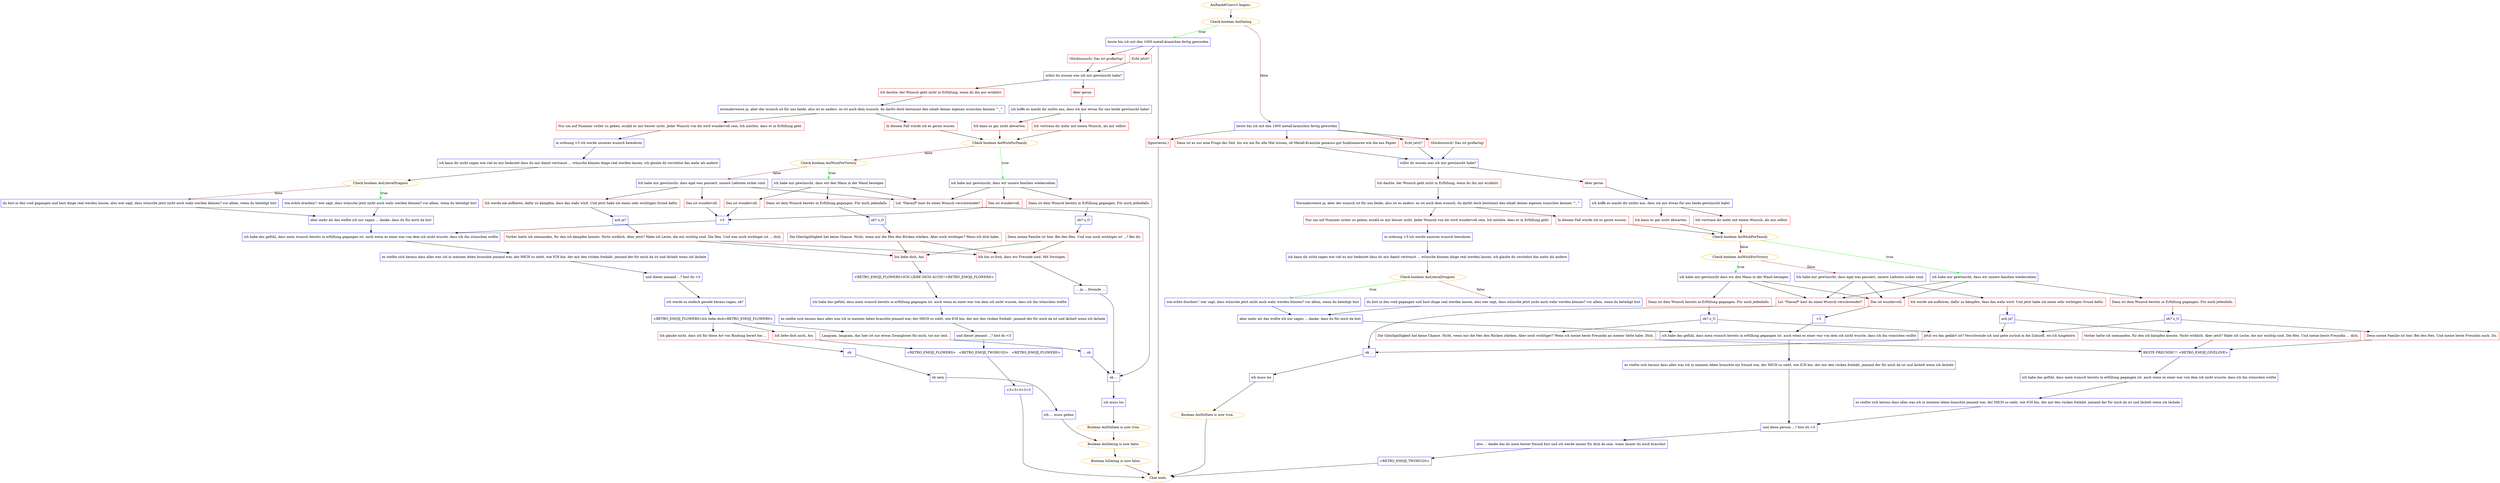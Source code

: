 digraph {
	"AoiRank6Convo1 begins." [color=orange];
		"AoiRank6Convo1 begins." -> j783435710;
	j783435710 [label="Check boolean AoiDating",color=orange];
		j783435710 -> j3814945259 [label=true,color=green];
		j783435710 -> j1309660052 [label=false,color=brown];
	j3814945259 [label="heute bin ich mit den 1000 metall-kranichen fertig geworden",shape=box,color=blue];
		j3814945259 -> j3909731189;
		j3814945259 -> j3526523189;
		j3814945259 -> j4221938618;
	j1309660052 [label="heute bin ich mit den 1000 metall-kranichen fertig geworden",shape=box,color=blue];
		j1309660052 -> j2051860988;
		j1309660052 -> j3186578672;
		j1309660052 -> j928410318;
		j1309660052 -> j4221938618;
	j3909731189 [label="Echt jetzt?",shape=box,color=red];
		j3909731189 -> j1546282463;
	j3526523189 [label="Glückwunsch! Das ist großartig!",shape=box,color=red];
		j3526523189 -> j1546282463;
	j4221938618 [label="[Ignorieren.]",shape=box,color=red];
		j4221938618 -> "Chat ends.";
	j2051860988 [label="Dann ist es nur eine Frage der Zeit, bis wir ein für alle Mal wissen, ob Metall-Kraniche genauso gut funktionieren wie die aus Papier.",shape=box,color=red];
		j2051860988 -> j3877050853;
	j3186578672 [label="Echt jetzt?",shape=box,color=red];
		j3186578672 -> j3877050853;
	j928410318 [label="Glückwunsch! Das ist großartig!",shape=box,color=red];
		j928410318 -> j3877050853;
	j1546282463 [label="willst du wissen was ich mir gewünscht habe?",shape=box,color=blue];
		j1546282463 -> j1355302075;
		j1546282463 -> j3514755848;
	"Chat ends." [color=orange];
	j3877050853 [label="willst du wissen was ich mir gewünscht habe?",shape=box,color=blue];
		j3877050853 -> j1078533043;
		j3877050853 -> j2138930964;
	j1355302075 [label="Ich dachte, der Wunsch geht nicht in Erfüllung, wenn du ihn mir erzählst.",shape=box,color=red];
		j1355302075 -> j78523954;
	j3514755848 [label="Aber gerne.",shape=box,color=red];
		j3514755848 -> j2550344833;
	j1078533043 [label="Ich dachte, der Wunsch geht nicht in Erfüllung, wenn du ihn mir erzählst.",shape=box,color=red];
		j1078533043 -> j3373328018;
	j2138930964 [label="Aber gerne.",shape=box,color=red];
		j2138930964 -> j2940368317;
	j78523954 [label="normalerweise ja, aber der wunsch ist für uns beide, also ist es anders. es ist auch dein wunsch. du darfst doch bestimmt den inhalt deines eigenen wunsches kennen ^_^",shape=box,color=blue];
		j78523954 -> j688761298;
		j78523954 -> j1274507319;
	j2550344833 [label="ich hoffe es macht dir nichts aus, dass ich mir etwas für uns beide gewünscht habe!",shape=box,color=blue];
		j2550344833 -> j3780196122;
		j2550344833 -> j4119841446;
	j3373328018 [label="Normalerweise ja, aber der wunsch ist für uns beide, also ist es anders. es ist auch dein wunsch. du darfst doch bestimmt den inhalt deines eigenen wunsches kennen ^_^",shape=box,color=blue];
		j3373328018 -> j2522999230;
		j3373328018 -> j1425479188;
	j2940368317 [label="ich hoffe es macht dir nichts aus, dass ich mir etwas für uns beide gewünscht habe!",shape=box,color=blue];
		j2940368317 -> j2673173349;
		j2940368317 -> j3210628856;
	j688761298 [label="Nur um auf Nummer sicher zu gehen, erzähl es mir besser nicht. Jeder Wunsch von dir wird wundervoll sein. Ich möchte, dass er in Erfüllung geht.",shape=box,color=red];
		j688761298 -> j879206564;
	j1274507319 [label="In diesem Fall würde ich es gerne wissen.",shape=box,color=red];
		j1274507319 -> j3247860844;
	j3780196122 [label="Ich vertraue dir mehr mit einem Wunsch, als mir selbst.",shape=box,color=red];
		j3780196122 -> j3247860844;
	j4119841446 [label="Ich kann es gar nicht abwarten.",shape=box,color=red];
		j4119841446 -> j3247860844;
	j2522999230 [label="Nur um auf Nummer sicher zu gehen, erzähl es mir besser nicht. Jeder Wunsch von dir wird wundervoll sein. Ich möchte, dass er in Erfüllung geht.",shape=box,color=red];
		j2522999230 -> j782596723;
	j1425479188 [label="In diesem Fall würde ich es gerne wissen.",shape=box,color=red];
		j1425479188 -> j828909921;
	j2673173349 [label="Ich vertraue dir mehr mit einem Wunsch, als mir selbst.",shape=box,color=red];
		j2673173349 -> j828909921;
	j3210628856 [label="Ich kann es gar nicht abwarten.",shape=box,color=red];
		j3210628856 -> j828909921;
	j879206564 [label="in ordnung <3 ich werde unseren wunsch bewahren",shape=box,color=blue];
		j879206564 -> j398922516;
	j3247860844 [label="Check boolean AoiWishForFamily",color=orange];
		j3247860844 -> j3678719780 [label=true,color=green];
		j3247860844 -> j703318390 [label=false,color=brown];
	j782596723 [label="in ordnung <3 ich werde unseren wunsch bewahren",shape=box,color=blue];
		j782596723 -> j3830010850;
	j828909921 [label="Check boolean AoiWishForFamily",color=orange];
		j828909921 -> j1629314766 [label=true,color=green];
		j828909921 -> j960399770 [label=false,color=brown];
	j398922516 [label="ich kann dir nicht sagen wie viel es mir bedeutet dass du mir damit vertraust ... wünsche können dinge real werden lassen. ich glaube du verstehst das mehr als andere",shape=box,color=blue];
		j398922516 -> j115447101;
	j3678719780 [label="ich habe mir gewünscht, dass wir unsere familien wiedersehen",shape=box,color=blue];
		j3678719780 -> j3059756575;
		j3678719780 -> j2881552680;
		j3678719780 -> j587908269;
	j703318390 [label="Check boolean AoiWishForVictory",color=orange];
		j703318390 -> j2737955129 [label=true,color=green];
		j703318390 -> j2014571656 [label=false,color=brown];
	j3830010850 [label="ich kann dir nicht sagen wie viel es mir bedeutet dass du mir damit vertraust ... wünsche können dinge real werden lassen. ich glaube du verstehst das mehr als andere",shape=box,color=blue];
		j3830010850 -> j3584024800;
	j1629314766 [label="ich habe mir gewünscht, dass wir unsere familien wiedersehen",shape=box,color=blue];
		j1629314766 -> j1810905778;
		j1629314766 -> j113288423;
		j1629314766 -> j4096696265;
	j960399770 [label="Check boolean AoiWishForVictory",color=orange];
		j960399770 -> j545670845 [label=true,color=green];
		j960399770 -> j2459754324 [label=false,color=brown];
	j115447101 [label="Check boolean AoiLiteralDragons",color=orange];
		j115447101 -> j4020953970 [label=true,color=green];
		j115447101 -> j47708780 [label=false,color=brown];
	j3059756575 [label="Dann ist dein Wunsch bereits in Erfüllung gegangen. Für mich jedenfalls.",shape=box,color=red];
		j3059756575 -> j2759931774;
	j2881552680 [label="Das ist wundervoll.",shape=box,color=red];
		j2881552680 -> j487269872;
	j587908269 [label="Lol. *Darauf* hast du einen Wunsch verschwendet?",shape=box,color=red];
		j587908269 -> j3930784915;
	j2737955129 [label="ich habe mir gewünscht, dass wir den Mann in der Wand besiegen",shape=box,color=blue];
		j2737955129 -> j2982686661;
		j2737955129 -> j256854083;
		j2737955129 -> j587908269;
	j2014571656 [label="Ich habe mir gewünscht, dass egal was passiert, unsere Liebsten sicher sind.",shape=box,color=blue];
		j2014571656 -> j990769843;
		j2014571656 -> j4108096350;
		j2014571656 -> j587908269;
	j3584024800 [label="Check boolean AoiLiteralDragons",color=orange];
		j3584024800 -> j2288117412 [label=true,color=green];
		j3584024800 -> j341737273 [label=false,color=brown];
	j1810905778 [label="Dann ist dein Wunsch bereits in Erfüllung gegangen. Für mich jedenfalls.",shape=box,color=red];
		j1810905778 -> j724635495;
	j113288423 [label="Das ist wundervoll.",shape=box,color=red];
		j113288423 -> j132268901;
	j4096696265 [label="Lol. *Darauf* hast du einen Wunsch verschwendet?",shape=box,color=red];
		j4096696265 -> j2066314912;
	j545670845 [label="ich habe mir gewünscht dass wir den Mann in der Wand besiegen",shape=box,color=blue];
		j545670845 -> j2977383871;
		j545670845 -> j113288423;
		j545670845 -> j4096696265;
	j2459754324 [label="Ich habe mir gewünscht, dass egal was passiert, unsere Liebsten sicher sind.",shape=box,color=blue];
		j2459754324 -> j3594577040;
		j2459754324 -> j113288423;
		j2459754324 -> j4096696265;
	j4020953970 [label="wie echte drachen!! wer sagt, dass wünsche jetzt nicht auch wahr werden können? vor allem, wenn du beteiligt bist",shape=box,color=blue];
		j4020953970 -> j4061623505;
	j47708780 [label="du bist in den void gegangen und hast dinge real werden lassen. also wer sagt, dass wünsche jetzt nicht auch wahr werden können? vor allem, wenn du beteiligt bist",shape=box,color=blue];
		j47708780 -> j4061623505;
	j2759931774 [label="oh? o_O",shape=box,color=blue];
		j2759931774 -> j3762801508;
	j487269872 [label="<3",shape=box,color=blue];
		j487269872 -> j3976585629;
	j3930784915 [label="ok ...",shape=box,color=blue];
		j3930784915 -> j1243459056;
	j2982686661 [label="Dann ist dein Wunsch bereits in Erfüllung gegangen. Für mich jedenfalls.",shape=box,color=red];
		j2982686661 -> j1611772759;
	j256854083 [label="Das ist wundervoll.",shape=box,color=red];
		j256854083 -> j487269872;
	j990769843 [label="Ich werde nie aufhören, dafür zu kämpfen, dass das wahr wird. Und jetzt habe ich einen sehr wichtigen Grund dafür.",shape=box,color=red];
		j990769843 -> j137008780;
	j4108096350 [label="Das ist wundervoll.",shape=box,color=red];
		j4108096350 -> j487269872;
	j2288117412 [label="wie echte drachen!! wer sagt, dass wünsche jetzt nicht auch wahr werden können? vor allem, wenn du beteiligt bist",shape=box,color=blue];
		j2288117412 -> j2448699068;
	j341737273 [label="du bist in den void gegangen und hast dinge real werden lassen. also wer sagt, dass wünsche jetzt nicht auch wahr werden können? vor allem, wenn du beteiligt bist",shape=box,color=blue];
		j341737273 -> j2448699068;
	j724635495 [label="oh? o_O",shape=box,color=blue];
		j724635495 -> j2795736452;
		j724635495 -> j1991121102;
	j132268901 [label="<3",shape=box,color=blue];
		j132268901 -> j2934923953;
	j2066314912 [label="ok ...",shape=box,color=blue];
		j2066314912 -> j4052351817;
	j2977383871 [label="Dann ist dein Wunsch bereits in Erfüllung gegangen. Für mich jedenfalls.",shape=box,color=red];
		j2977383871 -> j52674126;
	j3594577040 [label="Ich werde nie aufhören, dafür zu kämpfen, dass das wahr wird. Und jetzt habe ich einen sehr wichtigen Grund dafür.",shape=box,color=red];
		j3594577040 -> j926777723;
	j4061623505 [label="aber mehr als das wollte ich nur sagen ... danke. dass du für mich da bist",shape=box,color=blue];
		j4061623505 -> j3976585629;
	j3762801508 [label="Denn meine Familie ist hier. Bei den Hex. Und was noch wichtiger ist ...? Bei dir.",shape=box,color=red];
		j3762801508 -> j1091419105;
		j3762801508 -> j292754964;
	j3976585629 [label="ich habe das gefühl, dass mein wunsch bereits in erfüllung gegangen ist. auch wenn es einer war von dem ich nicht wusste, dass ich ihn wünschen wollte",shape=box,color=blue];
		j3976585629 -> j2018196040;
	j1243459056 [label="ich muss los",shape=box,color=blue];
		j1243459056 -> j2447544522;
	j1611772759 [label="oh? o_O",shape=box,color=blue];
		j1611772759 -> j338858484;
	j137008780 [label="ach ja?",shape=box,color=blue];
		j137008780 -> j3731042944;
	j2448699068 [label="aber mehr als das wollte ich nur sagen ... danke. dass du für mich da bist",shape=box,color=blue];
		j2448699068 -> j2934923953;
	j2795736452 [label="Denn meine Familie ist hier. Bei den Hex. Und meine beste Freundin auch. Du.",shape=box,color=red];
		j2795736452 -> j1510513840;
	j1991121102 [label="Jetzt wo das geklärt ist? Verschwinde ich und gehe zurück in die Zukunft, wo ich hingehöre.",shape=box,color=red];
		j1991121102 -> j2066314912;
	j2934923953 [label="ich habe das gefühl, dass mein wunsch bereits in erfüllung gegangen ist. auch wenn es einer war von dem ich nicht wusste, dass ich ihn wünschen wollte",shape=box,color=blue];
		j2934923953 -> j3894540062;
	j4052351817 [label="ich muss los",shape=box,color=blue];
		j4052351817 -> j2246494386;
	j52674126 [label="oh? o_O",shape=box,color=blue];
		j52674126 -> j342779037;
		j52674126 -> j1991121102;
	j926777723 [label="ach ja?",shape=box,color=blue];
		j926777723 -> j196546811;
		j926777723 -> j1991121102;
	j1091419105 [label="Ich liebe dich, Aoi.",shape=box,color=red];
		j1091419105 -> j914228120;
	j292754964 [label="Ich bin so froh, dass wir Freunde sind. Mit Vorzügen.",shape=box,color=red];
		j292754964 -> j3777156389;
	j2018196040 [label="es stellte sich heraus dass alles was ich in meinem leben brauchte jemand war, der MICH so sieht, wie ICH bin. der mir den rücken freihält. jemand der für mich da ist und lächelt wenn ich lächele",shape=box,color=blue];
		j2018196040 -> j3492339967;
	j2447544522 [label="Boolean AoiNoDate is now true.",color=orange];
		j2447544522 -> j2417470976;
	j338858484 [label="Die Gleichgültigkeit hat keine Chance. Nicht, wenn mir die Hex den Rücken stärken. Aber noch wichtiger? Wenn ich dich habe.",shape=box,color=red];
		j338858484 -> j1091419105;
		j338858484 -> j292754964;
	j3731042944 [label="Vorher hatte ich niemanden, für den ich kämpfen konnte. Nicht wirklich. Aber jetzt? Habe ich Leute, die mir wichtig sind. Die Hex. Und was noch wichtiger ist ... dich.",shape=box,color=red];
		j3731042944 -> j1091419105;
		j3731042944 -> j292754964;
	j1510513840 [label="BESTE FREUNDE!!! <RETRO_EMOJI_GIVELOVE>",shape=box,color=blue];
		j1510513840 -> j1018155689;
	j3894540062 [label="es stellte sich heraus dass alles was ich in meinem leben brauchte ein freund war, der MICH so sieht, wie ICH bin. der mir den rücken freihält. jemand der für mich da ist und lächelt wenn ich lächele",shape=box,color=blue];
		j3894540062 -> j270258763;
	j2246494386 [label="Boolean AoiNoDate is now true.",color=orange];
		j2246494386 -> "Chat ends.";
	j342779037 [label="Die Gleichgültigkeit hat keine Chance. Nicht, wenn mir die Hex den Rücken stärken. Aber noch wichtiger? Wenn ich meine beste Freundin an meiner Seite habe. Dich.",shape=box,color=red];
		j342779037 -> j1510513840;
	j196546811 [label="Vorher hatte ich niemanden, für den ich kämpfen konnte. Nicht wirklich. Aber jetzt? Habe ich Leute, die mir wichtig sind. Die Hex. Und meine beste Freundin ... dich.",shape=box,color=red];
		j196546811 -> j1510513840;
	j914228120 [label="<RETRO_EMOJI_FLOWERS>ICH LIEBE DICH AUCH!!<RETRO_EMOJI_FLOWERS>",shape=box,color=blue];
		j914228120 -> j714809179;
	j3777156389 [label="... ja ... freunde ...",shape=box,color=blue];
		j3777156389 -> j3930784915;
	j3492339967 [label="und dieser jemand ...? bist du <3",shape=box,color=blue];
		j3492339967 -> j1969434235;
	j2417470976 [label="Boolean AoiDating is now false.",color=orange];
		j2417470976 -> j178902881;
	j1018155689 [label="ich habe das gefühl, dass mein wunsch bereits in erfüllung gegangen ist. auch wenn es einer war von dem ich nicht wusste, dass ich ihn wünschen wollte",shape=box,color=blue];
		j1018155689 -> j4094216679;
	j270258763 [label="und diese person ...? bist du <3",shape=box,color=blue];
		j270258763 -> j3078300794;
	j714809179 [label="ich habe das gefühl, dass mein wunsch bereits in erfüllung gegangen ist. auch wenn es einer war von dem ich nicht wusste, dass ich ihn wünschen wollte",shape=box,color=blue];
		j714809179 -> j1320824624;
	j1969434235 [label="ich werde es einfach gerade heraus sagen, ok?",shape=box,color=blue];
		j1969434235 -> j648893274;
	j178902881 [label="Boolean IsDating is now false.",color=orange];
		j178902881 -> "Chat ends.";
	j4094216679 [label="es stellte sich heraus dass alles was ich in meinem leben brauchte jemand war, der MICH so sieht, wie ICH bin. der mir den rücken freihält. jemand der für mich da ist und lächelt wenn ich lächele",shape=box,color=blue];
		j4094216679 -> j270258763;
	j3078300794 [label="also ... danke das du mein bester freund bist und ich werde immer für dich da sein. wann immer du mich brauchst",shape=box,color=blue];
		j3078300794 -> j2792338544;
	j1320824624 [label="es stellte sich heraus dass alles was ich in meinem leben brauchte jemand war, der MICH so sieht, wie ICH bin. der mir den rücken freihält. jemand der für mich da ist und lächelt wenn ich lächele",shape=box,color=blue];
		j1320824624 -> j3032736527;
	j648893274 [label="<RETRO_EMOJI_FLOWERS>Ich liebe dich<RETRO_EMOJI_FLOWERS>",shape=box,color=blue];
		j648893274 -> j1158298822;
		j648893274 -> j1091455839;
		j648893274 -> j683204809;
	j2792338544 [label="<RETRO_EMOJI_TWOHUGS>",shape=box,color=blue];
		j2792338544 -> "Chat ends.";
	j3032736527 [label="und dieser jemand ...? bist du <3",shape=box,color=blue];
		j3032736527 -> j3358652932;
	j1158298822 [label="Ich liebe dich auch, Aoi.",shape=box,color=red];
		j1158298822 -> j3358652932;
	j1091455839 [label="Ich glaube nicht, dass ich für diese Art von Bindung bereit bin ...",shape=box,color=red];
		j1091455839 -> j2487183536;
	j683204809 [label="Langsam, langsam, das hier ist nur etwas Zwangloses für mich, tut mir leid.",shape=box,color=red];
		j683204809 -> j2090623203;
	j3358652932 [label="<RETRO_EMOJI_FLOWERS>   <RETRO_EMOJI_TWOHUGS>   <RETRO_EMOJI_FLOWERS>",shape=box,color=blue];
		j3358652932 -> j492764616;
	j2487183536 [label="oh",shape=box,color=blue];
		j2487183536 -> j2810348562;
	j2090623203 [label="... oh",shape=box,color=blue];
		j2090623203 -> j3930784915;
	j492764616 [label="<3<3<3<3<3",shape=box,color=blue];
		j492764616 -> "Chat ends.";
	j2810348562 [label="oh nein",shape=box,color=blue];
		j2810348562 -> j3199643771;
	j3199643771 [label="ich ... muss gehen",shape=box,color=blue];
		j3199643771 -> j2417470976;
}